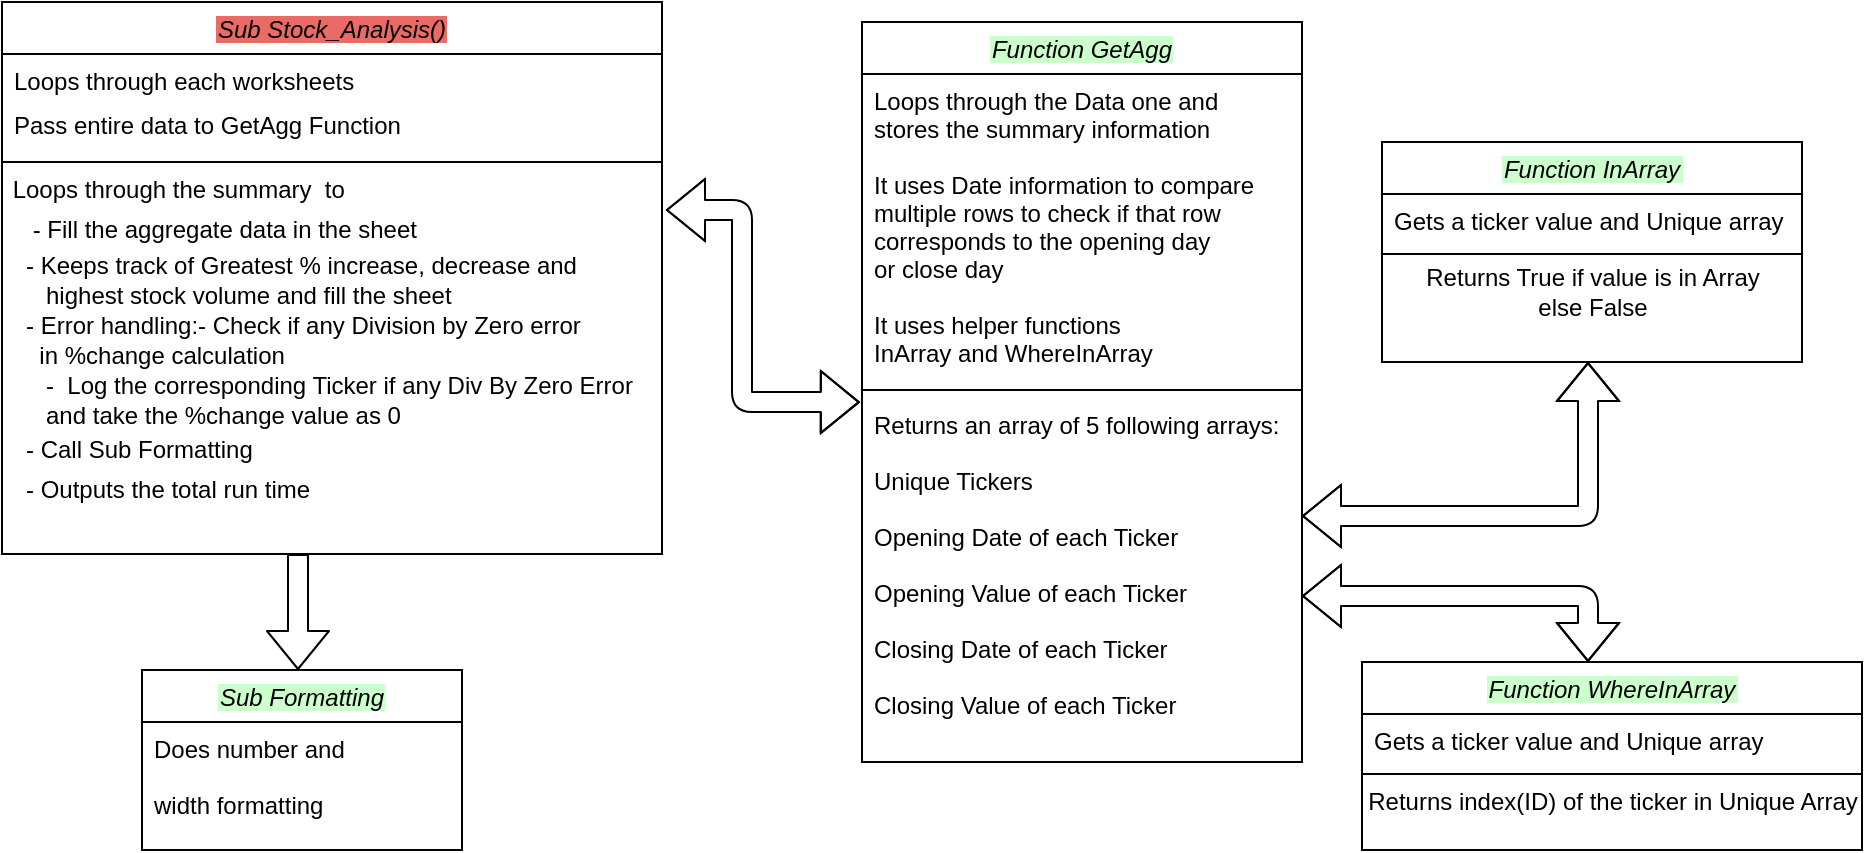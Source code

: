 <mxfile version="13.1.3" type="device"><diagram id="C5RBs43oDa-KdzZeNtuy" name="Page-1"><mxGraphModel dx="1940" dy="665" grid="1" gridSize="10" guides="1" tooltips="1" connect="1" arrows="1" fold="1" page="1" pageScale="1" pageWidth="827" pageHeight="1169" math="0" shadow="0"><root><mxCell id="WIyWlLk6GJQsqaUBKTNV-0"/><mxCell id="WIyWlLk6GJQsqaUBKTNV-1" parent="WIyWlLk6GJQsqaUBKTNV-0"/><mxCell id="zkfFHV4jXpPFQw0GAbJ--17" value="Function GetAgg" style="swimlane;fontStyle=2;align=center;verticalAlign=top;childLayout=stackLayout;horizontal=1;startSize=26;horizontalStack=0;resizeParent=1;resizeLast=0;collapsible=1;marginBottom=0;rounded=0;shadow=0;strokeWidth=1;labelBackgroundColor=#CCFFCC;" parent="WIyWlLk6GJQsqaUBKTNV-1" vertex="1"><mxGeometry x="400" y="110" width="220" height="370" as="geometry"><mxRectangle x="550" y="140" width="160" height="26" as="alternateBounds"/></mxGeometry></mxCell><mxCell id="zkfFHV4jXpPFQw0GAbJ--18" value="Loops through the Data one and &#10;stores the summary information&#10;&#10;It uses Date information to compare &#10;multiple rows to check if that row &#10;corresponds to the opening day &#10;or close day&#10;&#10;It uses helper functions &#10;InArray and WhereInArray&#10;" style="text;align=left;verticalAlign=top;spacingLeft=4;spacingRight=4;overflow=hidden;rotatable=0;points=[[0,0.5],[1,0.5]];portConstraint=eastwest;" parent="zkfFHV4jXpPFQw0GAbJ--17" vertex="1"><mxGeometry y="26" width="220" height="154" as="geometry"/></mxCell><mxCell id="zkfFHV4jXpPFQw0GAbJ--23" value="" style="line;html=1;strokeWidth=1;align=left;verticalAlign=middle;spacingTop=-1;spacingLeft=3;spacingRight=3;rotatable=0;labelPosition=right;points=[];portConstraint=eastwest;" parent="zkfFHV4jXpPFQw0GAbJ--17" vertex="1"><mxGeometry y="180" width="220" height="8" as="geometry"/></mxCell><mxCell id="NJWDu_YDx48Es1uVNV38-3" value="Returns an array of 5 following arrays:&#10;&#10;Unique Tickers&#10;&#10;Opening Date of each Ticker&#10;&#10;Opening Value of each Ticker&#10;&#10;Closing Date of each Ticker&#10;&#10;Closing Value of each Ticker&#10;&#10;Total Stock Value of each Ticker&#10;&#10;" style="text;align=left;verticalAlign=top;spacingLeft=4;spacingRight=4;overflow=hidden;rotatable=0;points=[[0,0.5],[1,0.5]];portConstraint=eastwest;" vertex="1" parent="zkfFHV4jXpPFQw0GAbJ--17"><mxGeometry y="188" width="220" height="172" as="geometry"/></mxCell><mxCell id="NJWDu_YDx48Es1uVNV38-18" value="" style="shape=flexArrow;endArrow=classic;startArrow=classic;html=1;" edge="1" parent="WIyWlLk6GJQsqaUBKTNV-1"><mxGeometry width="50" height="50" relative="1" as="geometry"><mxPoint x="620" y="357" as="sourcePoint"/><mxPoint x="763" y="280" as="targetPoint"/><Array as="points"><mxPoint x="763" y="357"/></Array></mxGeometry></mxCell><mxCell id="NJWDu_YDx48Es1uVNV38-6" value="Function InArray" style="swimlane;fontStyle=2;align=center;verticalAlign=top;childLayout=stackLayout;horizontal=1;startSize=26;horizontalStack=0;resizeParent=1;resizeLast=0;collapsible=1;marginBottom=0;rounded=0;shadow=0;strokeWidth=1;labelBackgroundColor=#CCFFCC;" vertex="1" parent="WIyWlLk6GJQsqaUBKTNV-1"><mxGeometry x="660" y="170" width="210" height="110" as="geometry"><mxRectangle x="130" y="380" width="160" height="26" as="alternateBounds"/></mxGeometry></mxCell><mxCell id="NJWDu_YDx48Es1uVNV38-8" value="Gets a ticker value and Unique array" style="text;align=left;verticalAlign=top;spacingLeft=4;spacingRight=4;overflow=hidden;rotatable=0;points=[[0,0.5],[1,0.5]];portConstraint=eastwest;rounded=0;shadow=0;html=0;" vertex="1" parent="NJWDu_YDx48Es1uVNV38-6"><mxGeometry y="26" width="210" height="26" as="geometry"/></mxCell><mxCell id="NJWDu_YDx48Es1uVNV38-9" value="" style="line;html=1;strokeWidth=1;align=left;verticalAlign=middle;spacingTop=-1;spacingLeft=3;spacingRight=3;rotatable=0;labelPosition=right;points=[];portConstraint=eastwest;" vertex="1" parent="NJWDu_YDx48Es1uVNV38-6"><mxGeometry y="52" width="210" height="8" as="geometry"/></mxCell><mxCell id="NJWDu_YDx48Es1uVNV38-12" value="Returns True if value is in Array&lt;br&gt;else False" style="text;html=1;align=center;verticalAlign=middle;resizable=0;points=[];autosize=1;" vertex="1" parent="NJWDu_YDx48Es1uVNV38-6"><mxGeometry y="60" width="210" height="30" as="geometry"/></mxCell><mxCell id="NJWDu_YDx48Es1uVNV38-19" value="Function WhereInArray" style="swimlane;fontStyle=2;align=center;verticalAlign=top;childLayout=stackLayout;horizontal=1;startSize=26;horizontalStack=0;resizeParent=1;resizeLast=0;collapsible=1;marginBottom=0;rounded=0;shadow=0;strokeWidth=1;labelBackgroundColor=#CCFFCC;" vertex="1" parent="WIyWlLk6GJQsqaUBKTNV-1"><mxGeometry x="650" y="430" width="250" height="94" as="geometry"><mxRectangle x="130" y="380" width="160" height="26" as="alternateBounds"/></mxGeometry></mxCell><mxCell id="NJWDu_YDx48Es1uVNV38-20" value="Gets a ticker value and Unique array" style="text;align=left;verticalAlign=top;spacingLeft=4;spacingRight=4;overflow=hidden;rotatable=0;points=[[0,0.5],[1,0.5]];portConstraint=eastwest;rounded=0;shadow=0;html=0;" vertex="1" parent="NJWDu_YDx48Es1uVNV38-19"><mxGeometry y="26" width="250" height="26" as="geometry"/></mxCell><mxCell id="NJWDu_YDx48Es1uVNV38-21" value="" style="line;html=1;strokeWidth=1;align=left;verticalAlign=middle;spacingTop=-1;spacingLeft=3;spacingRight=3;rotatable=0;labelPosition=right;points=[];portConstraint=eastwest;" vertex="1" parent="NJWDu_YDx48Es1uVNV38-19"><mxGeometry y="52" width="250" height="8" as="geometry"/></mxCell><mxCell id="NJWDu_YDx48Es1uVNV38-22" value="Returns&amp;nbsp;index(ID) of the ticker in Unique Array" style="text;html=1;align=center;verticalAlign=middle;resizable=0;points=[];autosize=1;" vertex="1" parent="NJWDu_YDx48Es1uVNV38-19"><mxGeometry y="60" width="250" height="20" as="geometry"/></mxCell><mxCell id="NJWDu_YDx48Es1uVNV38-24" value="" style="shape=flexArrow;endArrow=classic;startArrow=classic;html=1;" edge="1" parent="WIyWlLk6GJQsqaUBKTNV-1"><mxGeometry width="50" height="50" relative="1" as="geometry"><mxPoint x="620" y="397" as="sourcePoint"/><mxPoint x="763" y="430" as="targetPoint"/><Array as="points"><mxPoint x="763" y="397"/></Array></mxGeometry></mxCell><mxCell id="NJWDu_YDx48Es1uVNV38-25" value="" style="shape=flexArrow;endArrow=classic;startArrow=classic;html=1;entryX=-0.005;entryY=0.012;entryDx=0;entryDy=0;entryPerimeter=0;" edge="1" parent="WIyWlLk6GJQsqaUBKTNV-1" target="NJWDu_YDx48Es1uVNV38-3"><mxGeometry width="50" height="50" relative="1" as="geometry"><mxPoint x="302" y="204" as="sourcePoint"/><mxPoint x="363" y="170" as="targetPoint"/><Array as="points"><mxPoint x="340" y="204"/><mxPoint x="340" y="300"/></Array></mxGeometry></mxCell><mxCell id="zkfFHV4jXpPFQw0GAbJ--0" value="Sub Stock_Analysis()" style="swimlane;fontStyle=2;align=center;verticalAlign=top;childLayout=stackLayout;horizontal=1;startSize=26;horizontalStack=0;resizeParent=1;resizeLast=0;collapsible=1;marginBottom=0;rounded=0;shadow=0;strokeWidth=1;labelBackgroundColor=#EA6B66;" parent="WIyWlLk6GJQsqaUBKTNV-1" vertex="1"><mxGeometry x="-30" y="100" width="330" height="276" as="geometry"><mxRectangle x="230" y="140" width="160" height="26" as="alternateBounds"/></mxGeometry></mxCell><mxCell id="zkfFHV4jXpPFQw0GAbJ--1" value="Loops through each worksheets" style="text;align=left;verticalAlign=top;spacingLeft=4;spacingRight=4;overflow=hidden;rotatable=0;points=[[0,0.5],[1,0.5]];portConstraint=eastwest;" parent="zkfFHV4jXpPFQw0GAbJ--0" vertex="1"><mxGeometry y="26" width="330" height="22" as="geometry"/></mxCell><mxCell id="zkfFHV4jXpPFQw0GAbJ--2" value="Pass entire data to GetAgg Function " style="text;align=left;verticalAlign=top;spacingLeft=4;spacingRight=4;overflow=hidden;rotatable=0;points=[[0,0.5],[1,0.5]];portConstraint=eastwest;rounded=0;shadow=0;html=0;" parent="zkfFHV4jXpPFQw0GAbJ--0" vertex="1"><mxGeometry y="48" width="330" height="28" as="geometry"/></mxCell><mxCell id="zkfFHV4jXpPFQw0GAbJ--4" value="" style="line;html=1;strokeWidth=1;align=left;verticalAlign=middle;spacingTop=-1;spacingLeft=3;spacingRight=3;rotatable=0;labelPosition=right;points=[];portConstraint=eastwest;" parent="zkfFHV4jXpPFQw0GAbJ--0" vertex="1"><mxGeometry y="76" width="330" height="8" as="geometry"/></mxCell><mxCell id="NJWDu_YDx48Es1uVNV38-27" value="&amp;nbsp;Loops through the summary&amp;nbsp; to&amp;nbsp;" style="text;html=1;align=left;verticalAlign=middle;resizable=0;points=[];autosize=1;" vertex="1" parent="zkfFHV4jXpPFQw0GAbJ--0"><mxGeometry y="84" width="330" height="20" as="geometry"/></mxCell><mxCell id="NJWDu_YDx48Es1uVNV38-36" value="&amp;nbsp; &amp;nbsp; - Fill the aggregate data in the sheet&amp;nbsp;" style="text;html=1;align=left;verticalAlign=middle;resizable=0;points=[];autosize=1;" vertex="1" parent="zkfFHV4jXpPFQw0GAbJ--0"><mxGeometry y="104" width="330" height="20" as="geometry"/></mxCell><mxCell id="NJWDu_YDx48Es1uVNV38-37" value="&amp;nbsp; &amp;nbsp;- Keeps track of Greatest % increase, decrease and &lt;br&gt;&amp;nbsp; &amp;nbsp; &amp;nbsp; highest stock volume and fill the sheet" style="text;html=1;align=left;verticalAlign=middle;resizable=0;points=[];autosize=1;" vertex="1" parent="zkfFHV4jXpPFQw0GAbJ--0"><mxGeometry y="124" width="330" height="30" as="geometry"/></mxCell><mxCell id="NJWDu_YDx48Es1uVNV38-39" value="&amp;nbsp; &amp;nbsp;- Error handling:- Check if any Division by Zero error&lt;br&gt;&amp;nbsp; &amp;nbsp; &amp;nbsp;in %change calculation" style="text;html=1;align=left;verticalAlign=middle;resizable=0;points=[];autosize=1;" vertex="1" parent="zkfFHV4jXpPFQw0GAbJ--0"><mxGeometry y="154" width="330" height="30" as="geometry"/></mxCell><mxCell id="NJWDu_YDx48Es1uVNV38-40" value="&amp;nbsp; &amp;nbsp; &amp;nbsp; -&amp;nbsp; Log the corresponding Ticker if any Div By Zero Error &lt;br&gt;&amp;nbsp; &amp;nbsp; &amp;nbsp; and take the %change value as 0" style="text;html=1;align=left;verticalAlign=middle;resizable=0;points=[];autosize=1;" vertex="1" parent="zkfFHV4jXpPFQw0GAbJ--0"><mxGeometry y="184" width="330" height="30" as="geometry"/></mxCell><mxCell id="NJWDu_YDx48Es1uVNV38-43" value="&amp;nbsp; &amp;nbsp;- Call Sub Formatting" style="text;html=1;align=left;verticalAlign=middle;resizable=0;points=[];autosize=1;" vertex="1" parent="zkfFHV4jXpPFQw0GAbJ--0"><mxGeometry y="214" width="330" height="20" as="geometry"/></mxCell><mxCell id="NJWDu_YDx48Es1uVNV38-42" value="&lt;div&gt;&lt;span&gt;&amp;nbsp; &amp;nbsp;- Outputs the total run time&lt;/span&gt;&lt;/div&gt;" style="text;html=1;align=left;verticalAlign=middle;resizable=0;points=[];autosize=1;" vertex="1" parent="zkfFHV4jXpPFQw0GAbJ--0"><mxGeometry y="234" width="330" height="20" as="geometry"/></mxCell><mxCell id="NJWDu_YDx48Es1uVNV38-45" value="" style="shape=flexArrow;endArrow=classic;html=1;" edge="1" parent="zkfFHV4jXpPFQw0GAbJ--0"><mxGeometry width="50" height="50" relative="1" as="geometry"><mxPoint x="148" y="276" as="sourcePoint"/><mxPoint x="148" y="334" as="targetPoint"/></mxGeometry></mxCell><mxCell id="zkfFHV4jXpPFQw0GAbJ--6" value="Sub Formatting" style="swimlane;fontStyle=2;align=center;verticalAlign=top;childLayout=stackLayout;horizontal=1;startSize=26;horizontalStack=0;resizeParent=1;resizeLast=0;collapsible=1;marginBottom=0;rounded=0;shadow=0;strokeWidth=1;labelBackgroundColor=#CCFFCC;" parent="WIyWlLk6GJQsqaUBKTNV-1" vertex="1"><mxGeometry x="40" y="434" width="160" height="90" as="geometry"><mxRectangle x="130" y="380" width="160" height="26" as="alternateBounds"/></mxGeometry></mxCell><mxCell id="zkfFHV4jXpPFQw0GAbJ--11" value="Does number and &#10;&#10;width formatting" style="text;align=left;verticalAlign=top;spacingLeft=4;spacingRight=4;overflow=hidden;rotatable=0;points=[[0,0.5],[1,0.5]];portConstraint=eastwest;" parent="zkfFHV4jXpPFQw0GAbJ--6" vertex="1"><mxGeometry y="26" width="160" height="56" as="geometry"/></mxCell></root></mxGraphModel></diagram></mxfile>